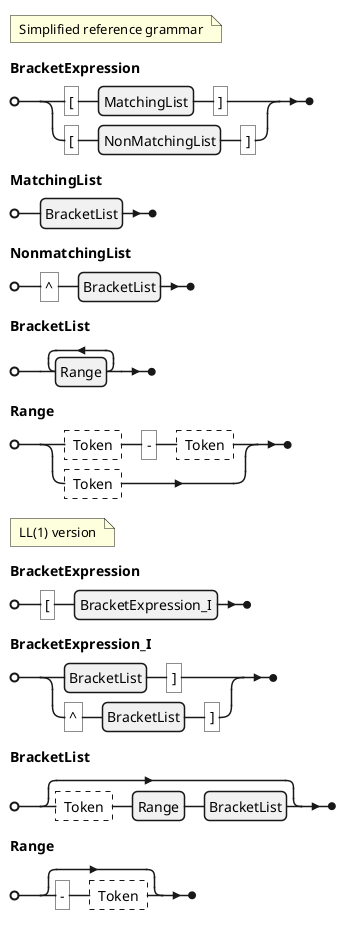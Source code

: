 @startebnf Bracket Expressions

(* Simplified reference grammar *)

BracketExpression = "[", MatchingList, "]"
                  | "[", NonMatchingList, "]"
                  ;

MatchingList = BracketList;
NonmatchingList = "^", BracketList;

BracketList = {Range}-;

Range = ? Token ?, "-", ? Token ?
      | ? Token ?
      ;

(* LL(1) version *)
BracketExpression = "[", BracketExpression_I;
BracketExpression_I = BracketList, "]"
                    | "^", BracketList, "]"
                    ;

BracketList = [ ? Token ?, Range, BracketList];

Range = ["-", ? Token ?];

@endebnf